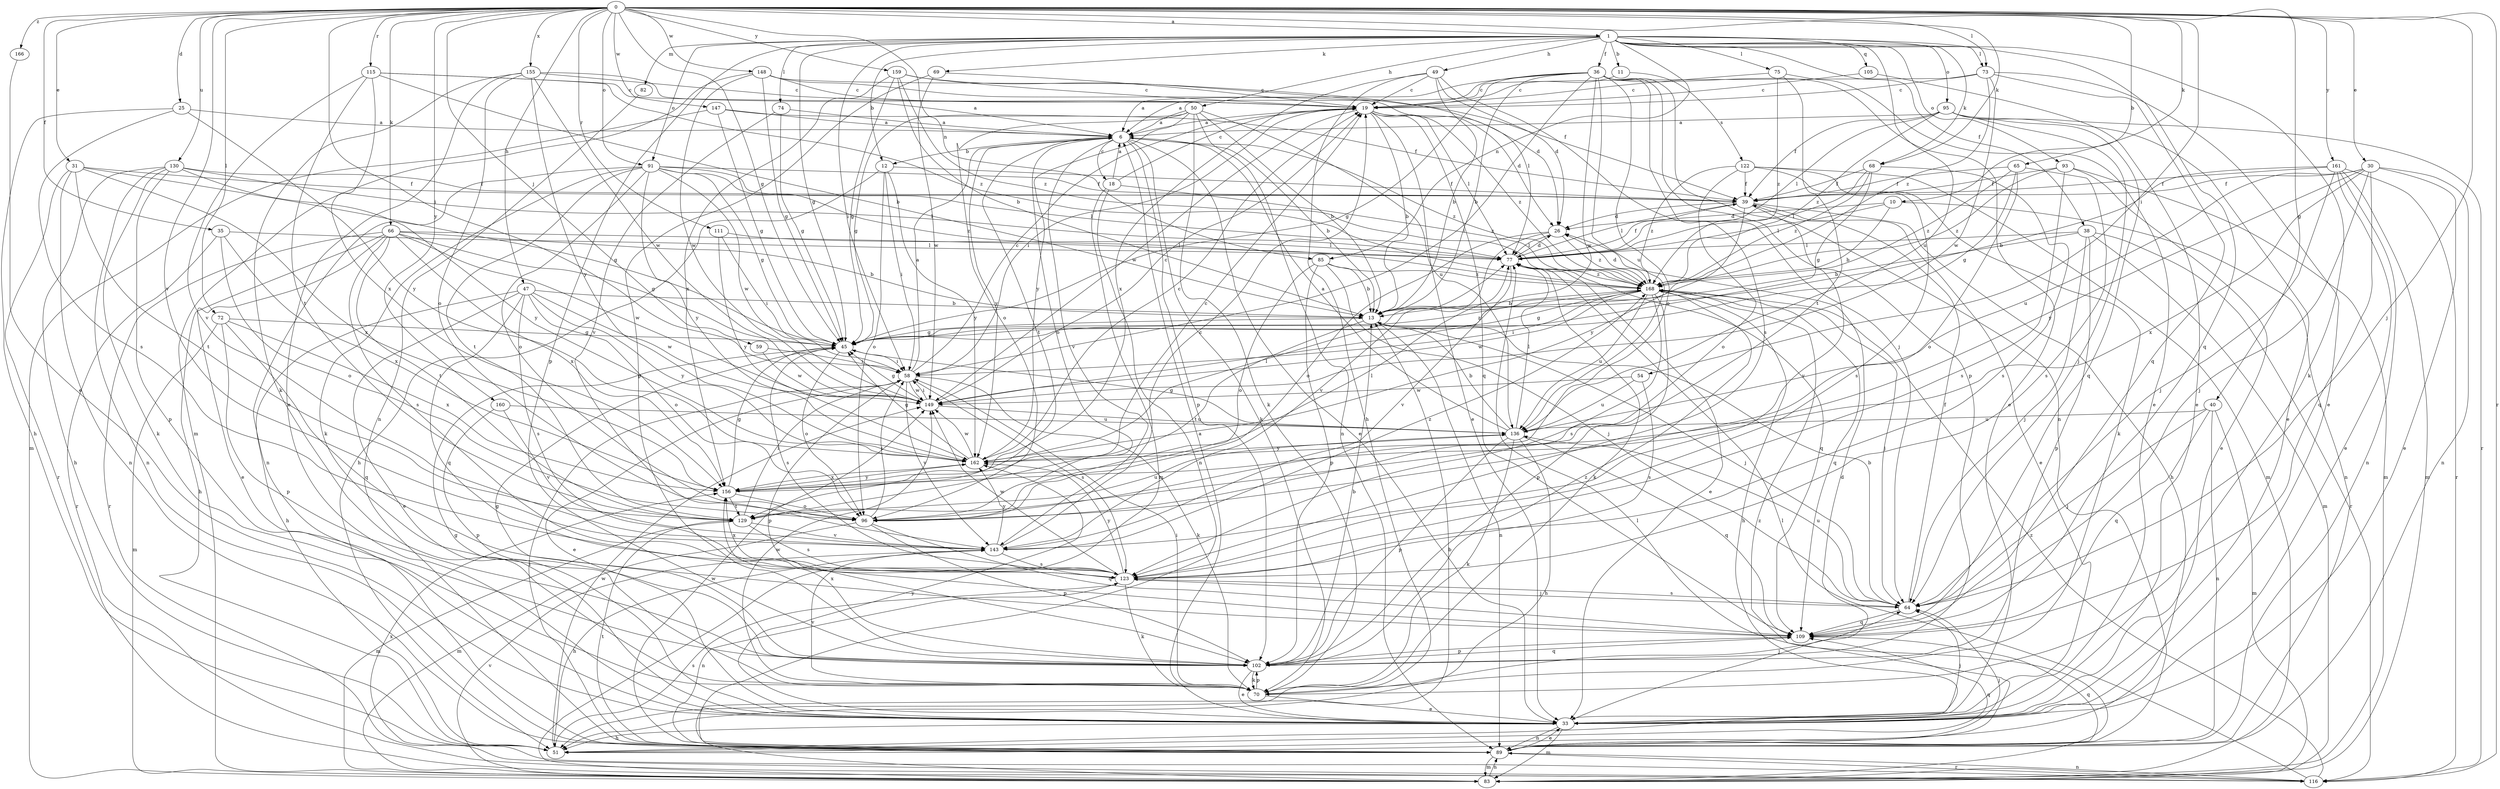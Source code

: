 strict digraph  {
0;
1;
6;
10;
11;
12;
13;
18;
19;
25;
26;
30;
31;
33;
35;
36;
38;
39;
40;
45;
47;
49;
50;
51;
54;
58;
59;
64;
65;
66;
68;
69;
70;
72;
73;
74;
75;
77;
82;
83;
85;
89;
91;
93;
95;
96;
102;
105;
109;
111;
115;
116;
122;
123;
129;
130;
136;
143;
147;
148;
149;
155;
156;
159;
160;
161;
162;
166;
168;
0 -> 1  [label=a];
0 -> 10  [label=b];
0 -> 25  [label=d];
0 -> 30  [label=e];
0 -> 31  [label=e];
0 -> 35  [label=f];
0 -> 40  [label=g];
0 -> 45  [label=g];
0 -> 47  [label=h];
0 -> 54  [label=i];
0 -> 58  [label=i];
0 -> 59  [label=j];
0 -> 64  [label=j];
0 -> 65  [label=k];
0 -> 66  [label=k];
0 -> 68  [label=k];
0 -> 72  [label=l];
0 -> 73  [label=l];
0 -> 85  [label=n];
0 -> 91  [label=o];
0 -> 111  [label=r];
0 -> 115  [label=r];
0 -> 116  [label=r];
0 -> 130  [label=u];
0 -> 143  [label=v];
0 -> 147  [label=w];
0 -> 148  [label=w];
0 -> 155  [label=x];
0 -> 159  [label=y];
0 -> 160  [label=y];
0 -> 161  [label=y];
0 -> 166  [label=z];
1 -> 11  [label=b];
1 -> 12  [label=b];
1 -> 36  [label=f];
1 -> 38  [label=f];
1 -> 45  [label=g];
1 -> 49  [label=h];
1 -> 50  [label=h];
1 -> 58  [label=i];
1 -> 68  [label=k];
1 -> 69  [label=k];
1 -> 70  [label=k];
1 -> 73  [label=l];
1 -> 74  [label=l];
1 -> 75  [label=l];
1 -> 82  [label=m];
1 -> 85  [label=n];
1 -> 91  [label=o];
1 -> 93  [label=o];
1 -> 95  [label=o];
1 -> 102  [label=p];
1 -> 105  [label=q];
1 -> 109  [label=q];
1 -> 136  [label=u];
6 -> 12  [label=b];
6 -> 13  [label=b];
6 -> 18  [label=c];
6 -> 33  [label=e];
6 -> 70  [label=k];
6 -> 96  [label=o];
6 -> 102  [label=p];
6 -> 129  [label=t];
6 -> 143  [label=v];
6 -> 162  [label=y];
6 -> 168  [label=z];
10 -> 13  [label=b];
10 -> 26  [label=d];
10 -> 77  [label=l];
10 -> 89  [label=n];
11 -> 19  [label=c];
11 -> 122  [label=s];
12 -> 39  [label=f];
12 -> 51  [label=h];
12 -> 58  [label=i];
12 -> 96  [label=o];
12 -> 162  [label=y];
13 -> 45  [label=g];
13 -> 64  [label=j];
13 -> 89  [label=n];
13 -> 129  [label=t];
18 -> 6  [label=a];
18 -> 19  [label=c];
18 -> 83  [label=m];
18 -> 89  [label=n];
18 -> 168  [label=z];
19 -> 6  [label=a];
19 -> 13  [label=b];
19 -> 26  [label=d];
19 -> 33  [label=e];
19 -> 58  [label=i];
19 -> 77  [label=l];
19 -> 109  [label=q];
19 -> 149  [label=w];
19 -> 168  [label=z];
25 -> 6  [label=a];
25 -> 51  [label=h];
25 -> 123  [label=s];
25 -> 162  [label=y];
26 -> 77  [label=l];
26 -> 96  [label=o];
26 -> 143  [label=v];
26 -> 168  [label=z];
30 -> 33  [label=e];
30 -> 39  [label=f];
30 -> 64  [label=j];
30 -> 89  [label=n];
30 -> 109  [label=q];
30 -> 136  [label=u];
30 -> 156  [label=x];
30 -> 162  [label=y];
31 -> 39  [label=f];
31 -> 45  [label=g];
31 -> 89  [label=n];
31 -> 116  [label=r];
31 -> 129  [label=t];
31 -> 156  [label=x];
33 -> 6  [label=a];
33 -> 26  [label=d];
33 -> 45  [label=g];
33 -> 51  [label=h];
33 -> 64  [label=j];
33 -> 83  [label=m];
33 -> 89  [label=n];
33 -> 162  [label=y];
35 -> 77  [label=l];
35 -> 96  [label=o];
35 -> 116  [label=r];
35 -> 156  [label=x];
36 -> 6  [label=a];
36 -> 13  [label=b];
36 -> 19  [label=c];
36 -> 33  [label=e];
36 -> 45  [label=g];
36 -> 58  [label=i];
36 -> 89  [label=n];
36 -> 96  [label=o];
36 -> 102  [label=p];
36 -> 123  [label=s];
36 -> 136  [label=u];
36 -> 149  [label=w];
38 -> 13  [label=b];
38 -> 64  [label=j];
38 -> 77  [label=l];
38 -> 83  [label=m];
38 -> 102  [label=p];
38 -> 116  [label=r];
39 -> 26  [label=d];
39 -> 33  [label=e];
39 -> 51  [label=h];
39 -> 77  [label=l];
39 -> 143  [label=v];
39 -> 162  [label=y];
40 -> 64  [label=j];
40 -> 83  [label=m];
40 -> 89  [label=n];
40 -> 109  [label=q];
40 -> 136  [label=u];
45 -> 58  [label=i];
45 -> 96  [label=o];
45 -> 123  [label=s];
45 -> 168  [label=z];
47 -> 13  [label=b];
47 -> 33  [label=e];
47 -> 51  [label=h];
47 -> 96  [label=o];
47 -> 109  [label=q];
47 -> 123  [label=s];
47 -> 149  [label=w];
47 -> 162  [label=y];
49 -> 13  [label=b];
49 -> 19  [label=c];
49 -> 26  [label=d];
49 -> 51  [label=h];
49 -> 64  [label=j];
49 -> 156  [label=x];
50 -> 6  [label=a];
50 -> 13  [label=b];
50 -> 45  [label=g];
50 -> 70  [label=k];
50 -> 89  [label=n];
50 -> 96  [label=o];
50 -> 136  [label=u];
50 -> 162  [label=y];
51 -> 64  [label=j];
51 -> 109  [label=q];
51 -> 123  [label=s];
51 -> 149  [label=w];
54 -> 123  [label=s];
54 -> 136  [label=u];
54 -> 149  [label=w];
58 -> 6  [label=a];
58 -> 19  [label=c];
58 -> 33  [label=e];
58 -> 70  [label=k];
58 -> 102  [label=p];
58 -> 123  [label=s];
58 -> 143  [label=v];
58 -> 149  [label=w];
59 -> 58  [label=i];
59 -> 149  [label=w];
64 -> 13  [label=b];
64 -> 39  [label=f];
64 -> 109  [label=q];
64 -> 123  [label=s];
64 -> 136  [label=u];
65 -> 39  [label=f];
65 -> 45  [label=g];
65 -> 96  [label=o];
65 -> 123  [label=s];
65 -> 168  [label=z];
66 -> 13  [label=b];
66 -> 33  [label=e];
66 -> 45  [label=g];
66 -> 51  [label=h];
66 -> 77  [label=l];
66 -> 116  [label=r];
66 -> 123  [label=s];
66 -> 129  [label=t];
66 -> 149  [label=w];
66 -> 156  [label=x];
68 -> 39  [label=f];
68 -> 45  [label=g];
68 -> 77  [label=l];
68 -> 123  [label=s];
68 -> 168  [label=z];
69 -> 19  [label=c];
69 -> 102  [label=p];
69 -> 149  [label=w];
70 -> 33  [label=e];
70 -> 58  [label=i];
70 -> 64  [label=j];
70 -> 102  [label=p];
70 -> 143  [label=v];
70 -> 149  [label=w];
72 -> 45  [label=g];
72 -> 83  [label=m];
72 -> 102  [label=p];
72 -> 109  [label=q];
72 -> 156  [label=x];
73 -> 6  [label=a];
73 -> 19  [label=c];
73 -> 33  [label=e];
73 -> 109  [label=q];
73 -> 149  [label=w];
73 -> 168  [label=z];
74 -> 6  [label=a];
74 -> 45  [label=g];
74 -> 143  [label=v];
75 -> 19  [label=c];
75 -> 33  [label=e];
75 -> 129  [label=t];
75 -> 168  [label=z];
77 -> 26  [label=d];
77 -> 33  [label=e];
77 -> 39  [label=f];
77 -> 70  [label=k];
77 -> 109  [label=q];
77 -> 143  [label=v];
77 -> 168  [label=z];
82 -> 89  [label=n];
83 -> 13  [label=b];
83 -> 77  [label=l];
83 -> 89  [label=n];
83 -> 143  [label=v];
85 -> 13  [label=b];
85 -> 64  [label=j];
85 -> 96  [label=o];
85 -> 102  [label=p];
85 -> 168  [label=z];
89 -> 33  [label=e];
89 -> 58  [label=i];
89 -> 83  [label=m];
89 -> 109  [label=q];
89 -> 116  [label=r];
89 -> 129  [label=t];
89 -> 149  [label=w];
89 -> 168  [label=z];
91 -> 39  [label=f];
91 -> 45  [label=g];
91 -> 70  [label=k];
91 -> 77  [label=l];
91 -> 89  [label=n];
91 -> 96  [label=o];
91 -> 129  [label=t];
91 -> 149  [label=w];
91 -> 162  [label=y];
91 -> 168  [label=z];
93 -> 33  [label=e];
93 -> 39  [label=f];
93 -> 83  [label=m];
93 -> 123  [label=s];
93 -> 168  [label=z];
95 -> 6  [label=a];
95 -> 33  [label=e];
95 -> 39  [label=f];
95 -> 64  [label=j];
95 -> 77  [label=l];
95 -> 109  [label=q];
95 -> 116  [label=r];
95 -> 168  [label=z];
96 -> 58  [label=i];
96 -> 83  [label=m];
96 -> 102  [label=p];
96 -> 109  [label=q];
102 -> 13  [label=b];
102 -> 33  [label=e];
102 -> 45  [label=g];
102 -> 70  [label=k];
102 -> 109  [label=q];
102 -> 156  [label=x];
102 -> 168  [label=z];
105 -> 19  [label=c];
105 -> 33  [label=e];
109 -> 102  [label=p];
111 -> 58  [label=i];
111 -> 77  [label=l];
111 -> 162  [label=y];
115 -> 13  [label=b];
115 -> 19  [label=c];
115 -> 129  [label=t];
115 -> 143  [label=v];
115 -> 156  [label=x];
115 -> 168  [label=z];
116 -> 77  [label=l];
116 -> 89  [label=n];
116 -> 156  [label=x];
116 -> 168  [label=z];
122 -> 39  [label=f];
122 -> 70  [label=k];
122 -> 83  [label=m];
122 -> 96  [label=o];
122 -> 123  [label=s];
122 -> 168  [label=z];
123 -> 64  [label=j];
123 -> 70  [label=k];
123 -> 89  [label=n];
123 -> 149  [label=w];
123 -> 156  [label=x];
123 -> 162  [label=y];
129 -> 58  [label=i];
129 -> 83  [label=m];
129 -> 123  [label=s];
129 -> 136  [label=u];
129 -> 143  [label=v];
130 -> 39  [label=f];
130 -> 51  [label=h];
130 -> 70  [label=k];
130 -> 77  [label=l];
130 -> 89  [label=n];
130 -> 102  [label=p];
130 -> 162  [label=y];
136 -> 6  [label=a];
136 -> 13  [label=b];
136 -> 45  [label=g];
136 -> 51  [label=h];
136 -> 70  [label=k];
136 -> 77  [label=l];
136 -> 102  [label=p];
136 -> 109  [label=q];
136 -> 162  [label=y];
143 -> 19  [label=c];
143 -> 51  [label=h];
143 -> 123  [label=s];
143 -> 162  [label=y];
143 -> 168  [label=z];
147 -> 6  [label=a];
147 -> 39  [label=f];
147 -> 45  [label=g];
147 -> 83  [label=m];
148 -> 19  [label=c];
148 -> 26  [label=d];
148 -> 39  [label=f];
148 -> 45  [label=g];
148 -> 83  [label=m];
148 -> 149  [label=w];
149 -> 19  [label=c];
149 -> 45  [label=g];
149 -> 58  [label=i];
149 -> 136  [label=u];
155 -> 6  [label=a];
155 -> 19  [label=c];
155 -> 33  [label=e];
155 -> 70  [label=k];
155 -> 96  [label=o];
155 -> 149  [label=w];
155 -> 162  [label=y];
156 -> 19  [label=c];
156 -> 45  [label=g];
156 -> 77  [label=l];
156 -> 96  [label=o];
156 -> 129  [label=t];
156 -> 162  [label=y];
159 -> 13  [label=b];
159 -> 19  [label=c];
159 -> 45  [label=g];
159 -> 77  [label=l];
159 -> 156  [label=x];
159 -> 168  [label=z];
160 -> 102  [label=p];
160 -> 136  [label=u];
160 -> 143  [label=v];
161 -> 13  [label=b];
161 -> 33  [label=e];
161 -> 39  [label=f];
161 -> 64  [label=j];
161 -> 83  [label=m];
161 -> 89  [label=n];
161 -> 116  [label=r];
162 -> 19  [label=c];
162 -> 45  [label=g];
162 -> 77  [label=l];
162 -> 149  [label=w];
162 -> 156  [label=x];
166 -> 33  [label=e];
168 -> 13  [label=b];
168 -> 26  [label=d];
168 -> 45  [label=g];
168 -> 51  [label=h];
168 -> 58  [label=i];
168 -> 64  [label=j];
168 -> 102  [label=p];
168 -> 109  [label=q];
168 -> 123  [label=s];
168 -> 136  [label=u];
168 -> 149  [label=w];
}
